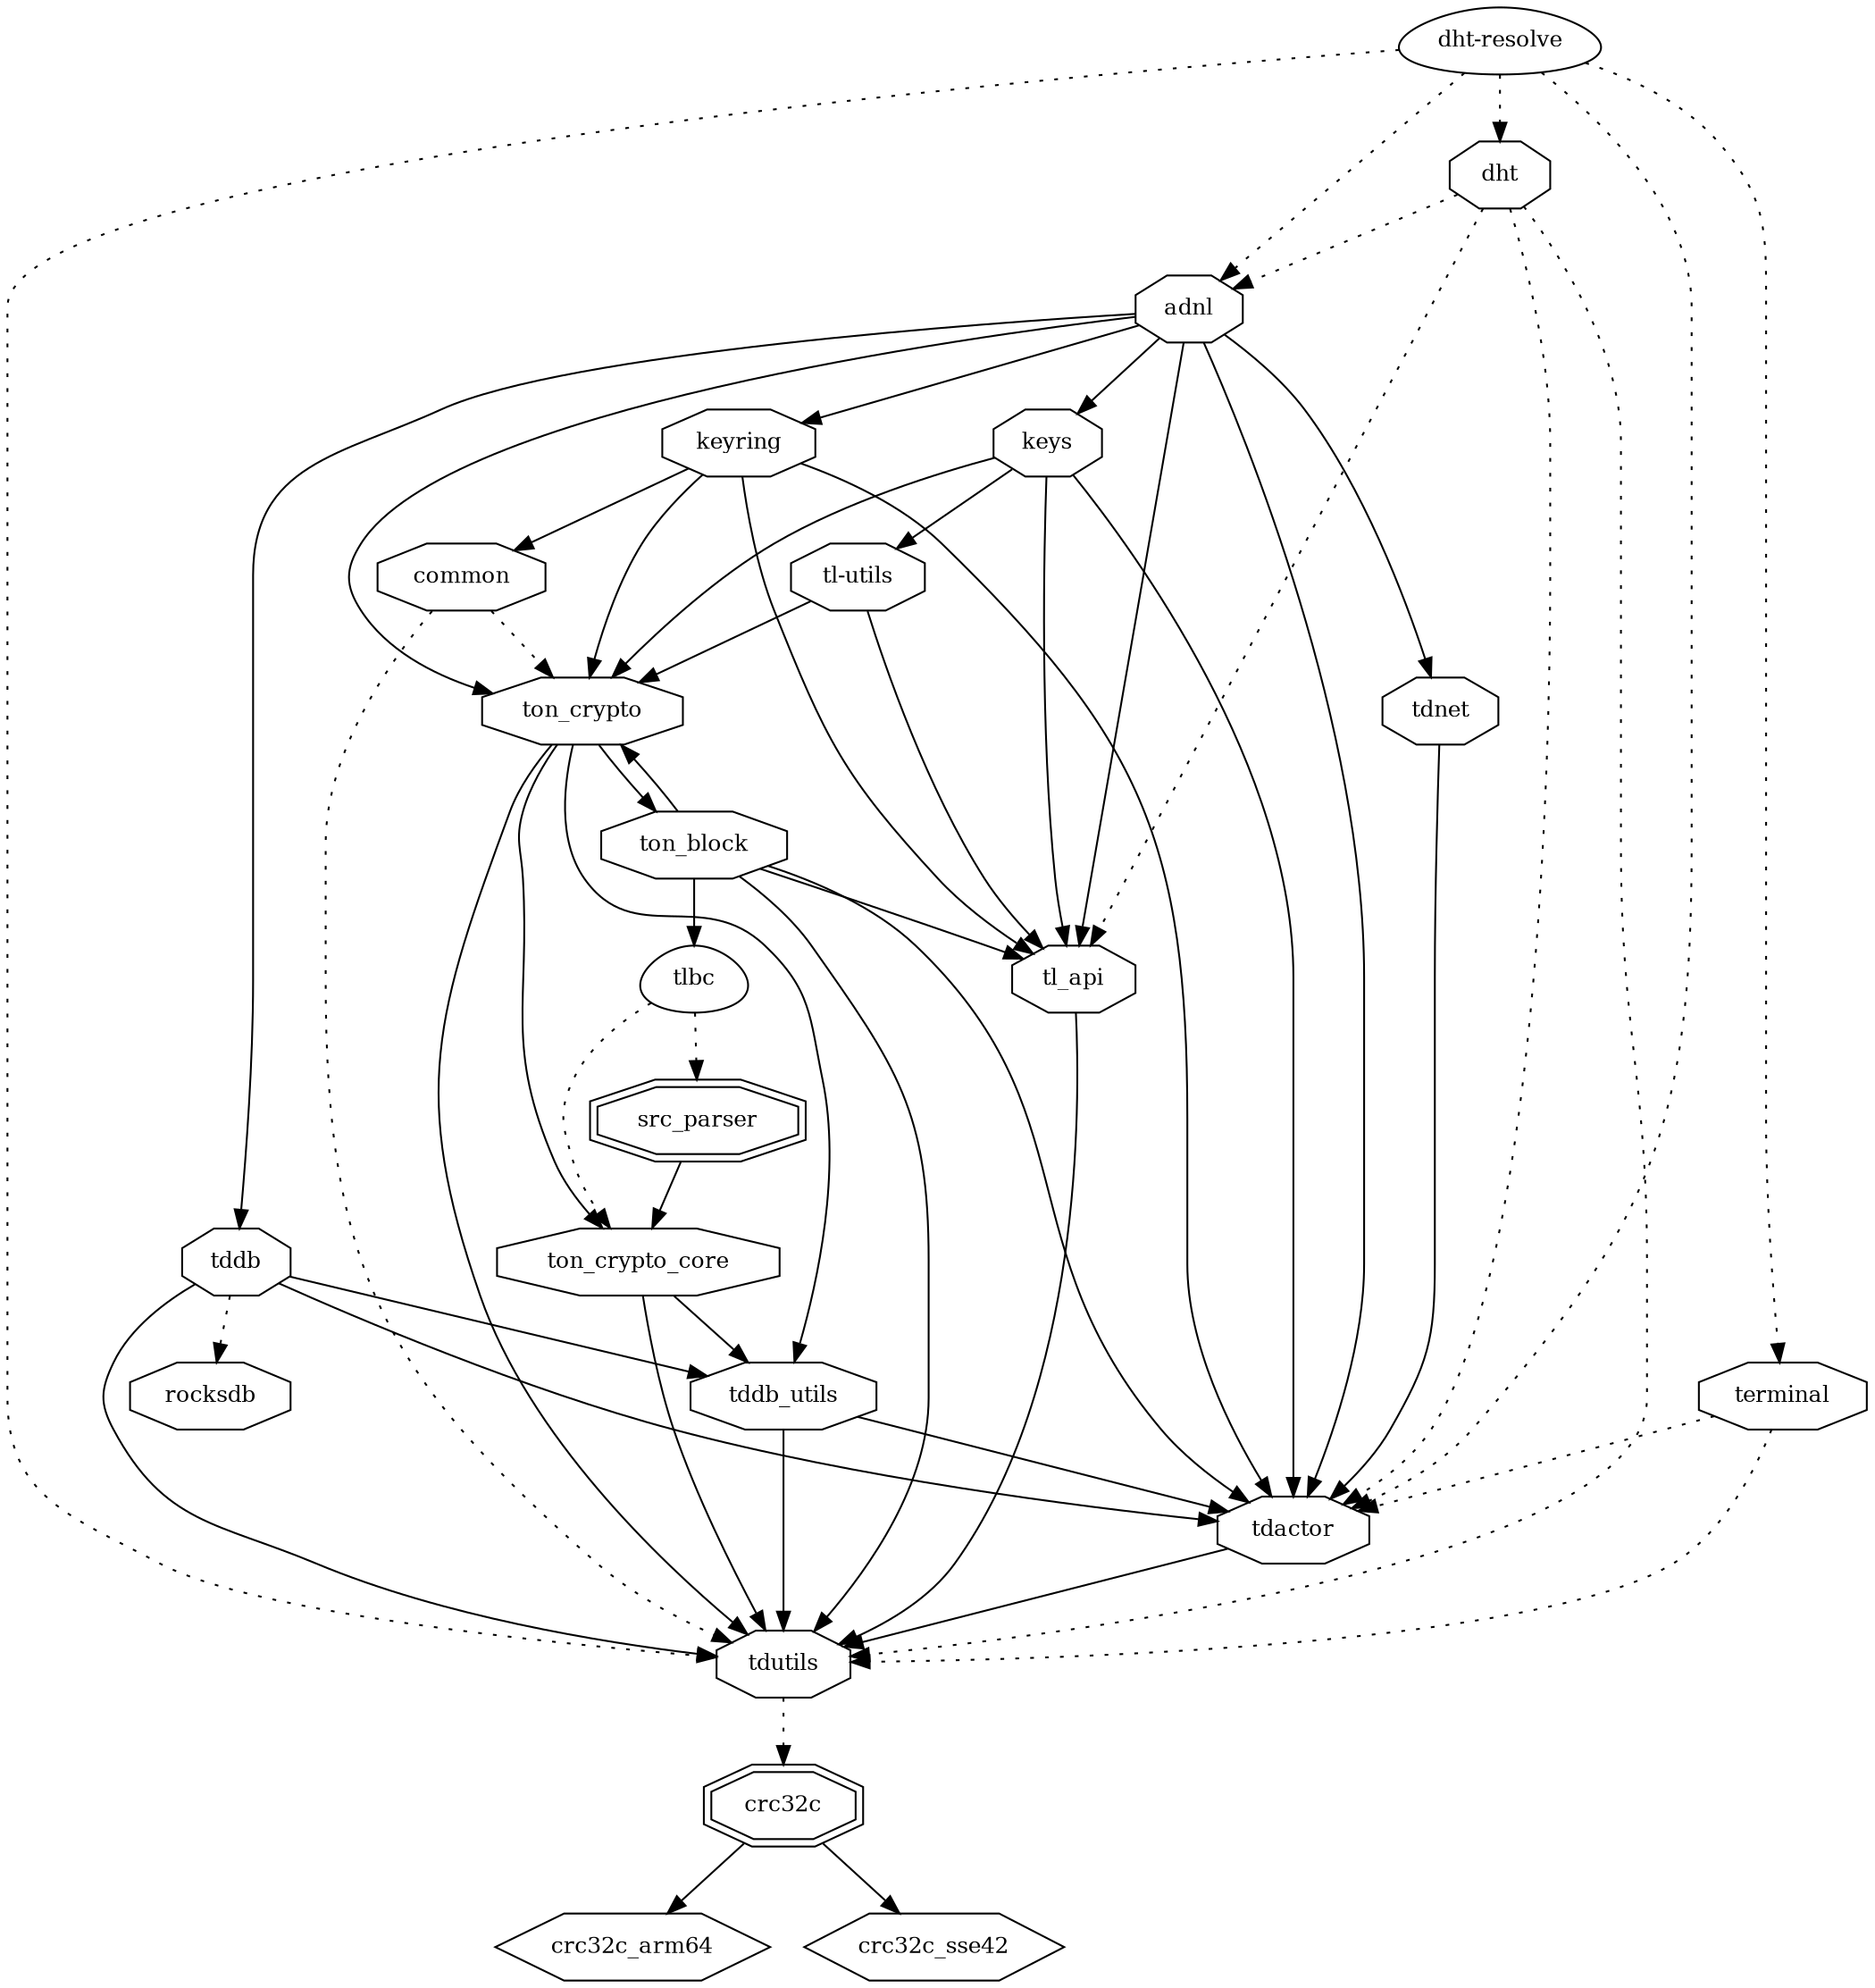 digraph "dht-resolve" {
node [
  fontsize = "12"
];
    "node68" [ label = "dht-resolve", shape = egg ];
    "node38" [ label = "adnl", shape = octagon ];
    "node68" -> "node38" [ style = dotted ] // dht-resolve -> adnl
    "node39" [ label = "keyring", shape = octagon ];
    "node38" -> "node39"  // adnl -> keyring
    "node40" [ label = "common", shape = octagon ];
    "node39" -> "node40"  // keyring -> common
    "node5" [ label = "tdutils", shape = octagon ];
    "node40" -> "node5" [ style = dotted ] // common -> tdutils
    "node6" [ label = "crc32c", shape = doubleoctagon ];
    "node5" -> "node6" [ style = dotted ] // tdutils -> crc32c
    "node7" [ label = "crc32c_arm64", shape = hexagon ];
    "node6" -> "node7"  // crc32c -> crc32c_arm64
    "node8" [ label = "crc32c_sse42", shape = hexagon ];
    "node6" -> "node8"  // crc32c -> crc32c_sse42
    "node13" [ label = "ton_crypto", shape = octagon ];
    "node40" -> "node13" [ style = dotted ] // common -> ton_crypto
    "node14" [ label = "tddb_utils", shape = octagon ];
    "node13" -> "node14"  // ton_crypto -> tddb_utils
    "node4" [ label = "tdactor", shape = octagon ];
    "node14" -> "node4"  // tddb_utils -> tdactor
    "node5" [ label = "tdutils", shape = octagon ];
    "node4" -> "node5"  // tdactor -> tdutils
    "node5" [ label = "tdutils", shape = octagon ];
    "node14" -> "node5"  // tddb_utils -> tdutils
    "node5" [ label = "tdutils", shape = octagon ];
    "node13" -> "node5"  // ton_crypto -> tdutils
    "node15" [ label = "ton_block", shape = octagon ];
    "node13" -> "node15"  // ton_crypto -> ton_block
    "node4" [ label = "tdactor", shape = octagon ];
    "node15" -> "node4"  // ton_block -> tdactor
    "node5" [ label = "tdutils", shape = octagon ];
    "node15" -> "node5"  // ton_block -> tdutils
    "node10" [ label = "tl_api", shape = octagon ];
    "node15" -> "node10"  // ton_block -> tl_api
    "node5" [ label = "tdutils", shape = octagon ];
    "node10" -> "node5"  // tl_api -> tdutils
    "node16" [ label = "tlbc", shape = egg ];
    "node15" -> "node16"  // ton_block -> tlbc
    "node17" [ label = "src_parser", shape = doubleoctagon ];
    "node16" -> "node17" [ style = dotted ] // tlbc -> src_parser
    "node18" [ label = "ton_crypto_core", shape = octagon ];
    "node17" -> "node18"  // src_parser -> ton_crypto_core
    "node14" [ label = "tddb_utils", shape = octagon ];
    "node18" -> "node14"  // ton_crypto_core -> tddb_utils
    "node5" [ label = "tdutils", shape = octagon ];
    "node18" -> "node5"  // ton_crypto_core -> tdutils
    "node18" [ label = "ton_crypto_core", shape = octagon ];
    "node16" -> "node18" [ style = dotted ] // tlbc -> ton_crypto_core
    "node13" [ label = "ton_crypto", shape = octagon ];
    "node15" -> "node13"  // ton_block -> ton_crypto
    "node18" [ label = "ton_crypto_core", shape = octagon ];
    "node13" -> "node18"  // ton_crypto -> ton_crypto_core
    "node4" [ label = "tdactor", shape = octagon ];
    "node39" -> "node4"  // keyring -> tdactor
    "node10" [ label = "tl_api", shape = octagon ];
    "node39" -> "node10"  // keyring -> tl_api
    "node13" [ label = "ton_crypto", shape = octagon ];
    "node39" -> "node13"  // keyring -> ton_crypto
    "node3" [ label = "keys", shape = octagon ];
    "node38" -> "node3"  // adnl -> keys
    "node4" [ label = "tdactor", shape = octagon ];
    "node3" -> "node4"  // keys -> tdactor
    "node9" [ label = "tl-utils", shape = octagon ];
    "node3" -> "node9"  // keys -> tl-utils
    "node10" [ label = "tl_api", shape = octagon ];
    "node9" -> "node10"  // tl-utils -> tl_api
    "node13" [ label = "ton_crypto", shape = octagon ];
    "node9" -> "node13"  // tl-utils -> ton_crypto
    "node10" [ label = "tl_api", shape = octagon ];
    "node3" -> "node10"  // keys -> tl_api
    "node13" [ label = "ton_crypto", shape = octagon ];
    "node3" -> "node13"  // keys -> ton_crypto
    "node4" [ label = "tdactor", shape = octagon ];
    "node38" -> "node4"  // adnl -> tdactor
    "node26" [ label = "tddb", shape = octagon ];
    "node38" -> "node26"  // adnl -> tddb
    "node27" [ label = "rocksdb", shape = octagon ];
    "node26" -> "node27" [ style = dotted ] // tddb -> rocksdb
    "node4" [ label = "tdactor", shape = octagon ];
    "node26" -> "node4"  // tddb -> tdactor
    "node14" [ label = "tddb_utils", shape = octagon ];
    "node26" -> "node14"  // tddb -> tddb_utils
    "node5" [ label = "tdutils", shape = octagon ];
    "node26" -> "node5"  // tddb -> tdutils
    "node19" [ label = "tdnet", shape = octagon ];
    "node38" -> "node19"  // adnl -> tdnet
    "node4" [ label = "tdactor", shape = octagon ];
    "node19" -> "node4"  // tdnet -> tdactor
    "node10" [ label = "tl_api", shape = octagon ];
    "node38" -> "node10"  // adnl -> tl_api
    "node13" [ label = "ton_crypto", shape = octagon ];
    "node38" -> "node13"  // adnl -> ton_crypto
    "node42" [ label = "dht", shape = octagon ];
    "node68" -> "node42" [ style = dotted ] // dht-resolve -> dht
    "node38" [ label = "adnl", shape = octagon ];
    "node42" -> "node38" [ style = dotted ] // dht -> adnl
    "node4" [ label = "tdactor", shape = octagon ];
    "node42" -> "node4" [ style = dotted ] // dht -> tdactor
    "node5" [ label = "tdutils", shape = octagon ];
    "node42" -> "node5" [ style = dotted ] // dht -> tdutils
    "node10" [ label = "tl_api", shape = octagon ];
    "node42" -> "node10" [ style = dotted ] // dht -> tl_api
    "node4" [ label = "tdactor", shape = octagon ];
    "node68" -> "node4" [ style = dotted ] // dht-resolve -> tdactor
    "node5" [ label = "tdutils", shape = octagon ];
    "node68" -> "node5" [ style = dotted ] // dht-resolve -> tdutils
    "node67" [ label = "terminal", shape = octagon ];
    "node68" -> "node67" [ style = dotted ] // dht-resolve -> terminal
    "node4" [ label = "tdactor", shape = octagon ];
    "node67" -> "node4" [ style = dotted ] // terminal -> tdactor
    "node5" [ label = "tdutils", shape = octagon ];
    "node67" -> "node5" [ style = dotted ] // terminal -> tdutils
}
